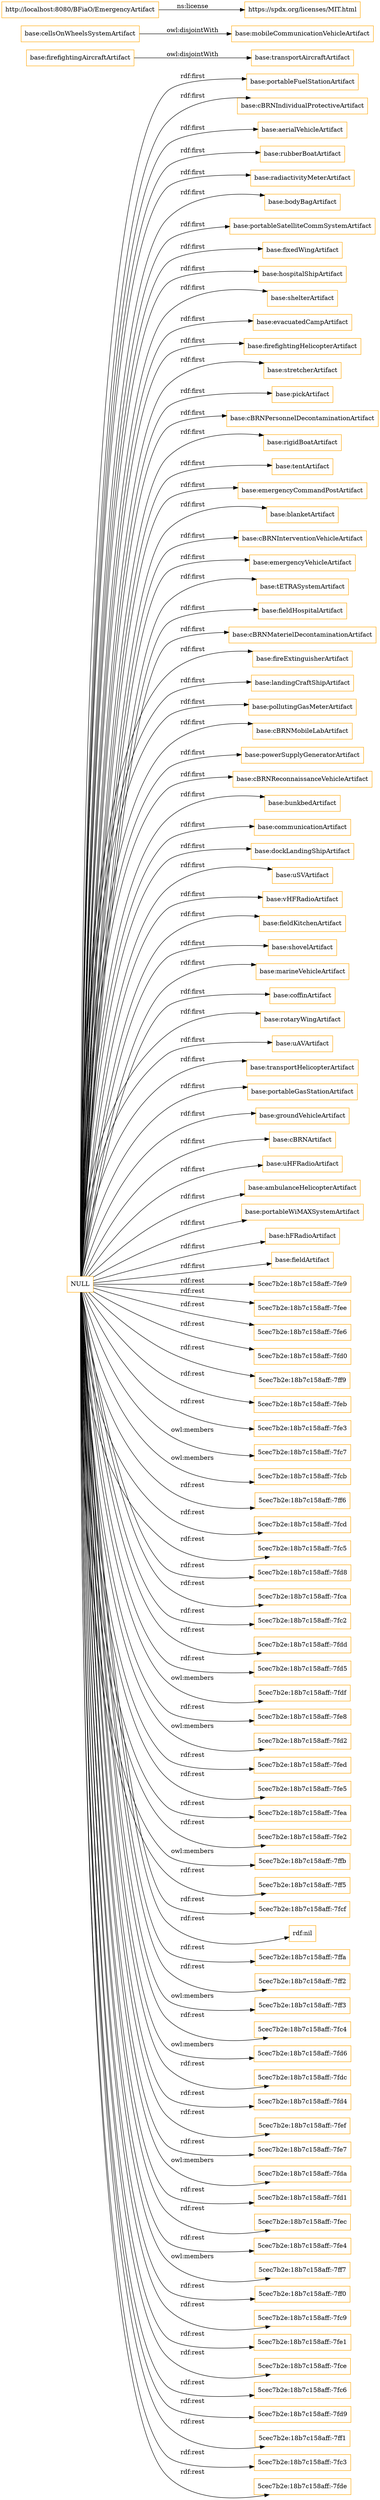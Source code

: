 digraph ar2dtool_diagram { 
rankdir=LR;
size="1501"
node [shape = rectangle, color="orange"]; "base:portableFuelStationArtifact" "base:cBRNIndividualProtectiveArtifact" "base:aerialVehicleArtifact" "base:rubberBoatArtifact" "base:radiactivityMeterArtifact" "base:bodyBagArtifact" "base:portableSatelliteCommSystemArtifact" "base:fixedWingArtifact" "base:hospitalShipArtifact" "base:shelterArtifact" "base:evacuatedCampArtifact" "base:firefightingHelicopterArtifact" "base:firefightingAircraftArtifact" "base:stretcherArtifact" "base:pickArtifact" "base:cBRNPersonnelDecontaminationArtifact" "base:transportAircraftArtifact" "base:rigidBoatArtifact" "base:tentArtifact" "base:emergencyCommandPostArtifact" "base:blanketArtifact" "base:cBRNInterventionVehicleArtifact" "base:emergencyVehicleArtifact" "base:tETRASystemArtifact" "base:fieldHospitalArtifact" "base:cBRNMaterielDecontaminationArtifact" "base:fireExtinguisherArtifact" "base:landingCraftShipArtifact" "base:pollutingGasMeterArtifact" "base:cBRNMobileLabArtifact" "base:powerSupplyGeneratorArtifact" "base:cBRNReconnaissanceVehicleArtifact" "base:bunkbedArtifact" "base:communicationArtifact" "base:dockLandingShipArtifact" "base:uSVArtifact" "base:vHFRadioArtifact" "base:fieldKitchenArtifact" "base:shovelArtifact" "base:marineVehicleArtifact" "base:coffinArtifact" "base:rotaryWingArtifact" "base:uAVArtifact" "base:transportHelicopterArtifact" "base:mobileCommunicationVehicleArtifact" "base:portableGasStationArtifact" "base:groundVehicleArtifact" "base:cBRNArtifact" "base:cellsOnWheelsSystemArtifact" "base:uHFRadioArtifact" "base:ambulanceHelicopterArtifact" "base:portableWiMAXSystemArtifact" "base:hFRadioArtifact" "base:fieldArtifact" ; /*classes style*/
	"base:firefightingAircraftArtifact" -> "base:transportAircraftArtifact" [ label = "owl:disjointWith" ];
	"NULL" -> "5cec7b2e:18b7c158aff:-7fe9" [ label = "rdf:rest" ];
	"NULL" -> "5cec7b2e:18b7c158aff:-7fee" [ label = "rdf:rest" ];
	"NULL" -> "5cec7b2e:18b7c158aff:-7fe6" [ label = "rdf:rest" ];
	"NULL" -> "base:tETRASystemArtifact" [ label = "rdf:first" ];
	"NULL" -> "5cec7b2e:18b7c158aff:-7fd0" [ label = "rdf:rest" ];
	"NULL" -> "base:rigidBoatArtifact" [ label = "rdf:first" ];
	"NULL" -> "base:cBRNPersonnelDecontaminationArtifact" [ label = "rdf:first" ];
	"NULL" -> "base:hFRadioArtifact" [ label = "rdf:first" ];
	"NULL" -> "base:coffinArtifact" [ label = "rdf:first" ];
	"NULL" -> "5cec7b2e:18b7c158aff:-7ff9" [ label = "rdf:rest" ];
	"NULL" -> "5cec7b2e:18b7c158aff:-7feb" [ label = "rdf:rest" ];
	"NULL" -> "base:fieldArtifact" [ label = "rdf:first" ];
	"NULL" -> "5cec7b2e:18b7c158aff:-7fe3" [ label = "rdf:rest" ];
	"NULL" -> "base:ambulanceHelicopterArtifact" [ label = "rdf:first" ];
	"NULL" -> "5cec7b2e:18b7c158aff:-7fc7" [ label = "owl:members" ];
	"NULL" -> "base:dockLandingShipArtifact" [ label = "rdf:first" ];
	"NULL" -> "base:uSVArtifact" [ label = "rdf:first" ];
	"NULL" -> "5cec7b2e:18b7c158aff:-7fcb" [ label = "owl:members" ];
	"NULL" -> "5cec7b2e:18b7c158aff:-7ff6" [ label = "rdf:rest" ];
	"NULL" -> "base:vHFRadioArtifact" [ label = "rdf:first" ];
	"NULL" -> "base:portableSatelliteCommSystemArtifact" [ label = "rdf:first" ];
	"NULL" -> "base:shovelArtifact" [ label = "rdf:first" ];
	"NULL" -> "5cec7b2e:18b7c158aff:-7fcd" [ label = "rdf:rest" ];
	"NULL" -> "base:groundVehicleArtifact" [ label = "rdf:first" ];
	"NULL" -> "5cec7b2e:18b7c158aff:-7fc5" [ label = "rdf:rest" ];
	"NULL" -> "base:cBRNMaterielDecontaminationArtifact" [ label = "rdf:first" ];
	"NULL" -> "base:fixedWingArtifact" [ label = "rdf:first" ];
	"NULL" -> "base:uHFRadioArtifact" [ label = "rdf:first" ];
	"NULL" -> "5cec7b2e:18b7c158aff:-7fd8" [ label = "rdf:rest" ];
	"NULL" -> "5cec7b2e:18b7c158aff:-7fca" [ label = "rdf:rest" ];
	"NULL" -> "5cec7b2e:18b7c158aff:-7fc2" [ label = "rdf:rest" ];
	"NULL" -> "base:bunkbedArtifact" [ label = "rdf:first" ];
	"NULL" -> "5cec7b2e:18b7c158aff:-7fdd" [ label = "rdf:rest" ];
	"NULL" -> "base:evacuatedCampArtifact" [ label = "rdf:first" ];
	"NULL" -> "base:fireExtinguisherArtifact" [ label = "rdf:first" ];
	"NULL" -> "5cec7b2e:18b7c158aff:-7fd5" [ label = "rdf:rest" ];
	"NULL" -> "base:powerSupplyGeneratorArtifact" [ label = "rdf:first" ];
	"NULL" -> "5cec7b2e:18b7c158aff:-7fdf" [ label = "owl:members" ];
	"NULL" -> "5cec7b2e:18b7c158aff:-7fe8" [ label = "rdf:rest" ];
	"NULL" -> "base:hospitalShipArtifact" [ label = "rdf:first" ];
	"NULL" -> "5cec7b2e:18b7c158aff:-7fd2" [ label = "owl:members" ];
	"NULL" -> "5cec7b2e:18b7c158aff:-7fed" [ label = "rdf:rest" ];
	"NULL" -> "base:cBRNInterventionVehicleArtifact" [ label = "rdf:first" ];
	"NULL" -> "5cec7b2e:18b7c158aff:-7fe5" [ label = "rdf:rest" ];
	"NULL" -> "base:rubberBoatArtifact" [ label = "rdf:first" ];
	"NULL" -> "base:cBRNReconnaissanceVehicleArtifact" [ label = "rdf:first" ];
	"NULL" -> "5cec7b2e:18b7c158aff:-7fea" [ label = "rdf:rest" ];
	"NULL" -> "5cec7b2e:18b7c158aff:-7fe2" [ label = "rdf:rest" ];
	"NULL" -> "base:radiactivityMeterArtifact" [ label = "rdf:first" ];
	"NULL" -> "base:portableWiMAXSystemArtifact" [ label = "rdf:first" ];
	"NULL" -> "5cec7b2e:18b7c158aff:-7ffb" [ label = "owl:members" ];
	"NULL" -> "5cec7b2e:18b7c158aff:-7ff5" [ label = "rdf:rest" ];
	"NULL" -> "5cec7b2e:18b7c158aff:-7fcf" [ label = "rdf:rest" ];
	"NULL" -> "base:portableGasStationArtifact" [ label = "rdf:first" ];
	"NULL" -> "rdf:nil" [ label = "rdf:rest" ];
	"NULL" -> "base:aerialVehicleArtifact" [ label = "rdf:first" ];
	"NULL" -> "base:tentArtifact" [ label = "rdf:first" ];
	"NULL" -> "base:portableFuelStationArtifact" [ label = "rdf:first" ];
	"NULL" -> "5cec7b2e:18b7c158aff:-7ffa" [ label = "rdf:rest" ];
	"NULL" -> "5cec7b2e:18b7c158aff:-7ff2" [ label = "rdf:rest" ];
	"NULL" -> "5cec7b2e:18b7c158aff:-7ff3" [ label = "owl:members" ];
	"NULL" -> "5cec7b2e:18b7c158aff:-7fc4" [ label = "rdf:rest" ];
	"NULL" -> "base:blanketArtifact" [ label = "rdf:first" ];
	"NULL" -> "base:bodyBagArtifact" [ label = "rdf:first" ];
	"NULL" -> "5cec7b2e:18b7c158aff:-7fd6" [ label = "owl:members" ];
	"NULL" -> "5cec7b2e:18b7c158aff:-7fdc" [ label = "rdf:rest" ];
	"NULL" -> "base:fieldHospitalArtifact" [ label = "rdf:first" ];
	"NULL" -> "base:shelterArtifact" [ label = "rdf:first" ];
	"NULL" -> "base:transportHelicopterArtifact" [ label = "rdf:first" ];
	"NULL" -> "5cec7b2e:18b7c158aff:-7fd4" [ label = "rdf:rest" ];
	"NULL" -> "base:cBRNArtifact" [ label = "rdf:first" ];
	"NULL" -> "5cec7b2e:18b7c158aff:-7fef" [ label = "rdf:rest" ];
	"NULL" -> "base:marineVehicleArtifact" [ label = "rdf:first" ];
	"NULL" -> "5cec7b2e:18b7c158aff:-7fe7" [ label = "rdf:rest" ];
	"NULL" -> "base:stretcherArtifact" [ label = "rdf:first" ];
	"NULL" -> "5cec7b2e:18b7c158aff:-7fda" [ label = "owl:members" ];
	"NULL" -> "5cec7b2e:18b7c158aff:-7fd1" [ label = "rdf:rest" ];
	"NULL" -> "base:landingCraftShipArtifact" [ label = "rdf:first" ];
	"NULL" -> "base:pollutingGasMeterArtifact" [ label = "rdf:first" ];
	"NULL" -> "base:pickArtifact" [ label = "rdf:first" ];
	"NULL" -> "5cec7b2e:18b7c158aff:-7fec" [ label = "rdf:rest" ];
	"NULL" -> "5cec7b2e:18b7c158aff:-7fe4" [ label = "rdf:rest" ];
	"NULL" -> "5cec7b2e:18b7c158aff:-7ff7" [ label = "owl:members" ];
	"NULL" -> "base:firefightingHelicopterArtifact" [ label = "rdf:first" ];
	"NULL" -> "5cec7b2e:18b7c158aff:-7ff0" [ label = "rdf:rest" ];
	"NULL" -> "5cec7b2e:18b7c158aff:-7fc9" [ label = "rdf:rest" ];
	"NULL" -> "5cec7b2e:18b7c158aff:-7fe1" [ label = "rdf:rest" ];
	"NULL" -> "base:uAVArtifact" [ label = "rdf:first" ];
	"NULL" -> "base:communicationArtifact" [ label = "rdf:first" ];
	"NULL" -> "5cec7b2e:18b7c158aff:-7fce" [ label = "rdf:rest" ];
	"NULL" -> "5cec7b2e:18b7c158aff:-7fc6" [ label = "rdf:rest" ];
	"NULL" -> "base:cBRNMobileLabArtifact" [ label = "rdf:first" ];
	"NULL" -> "base:fieldKitchenArtifact" [ label = "rdf:first" ];
	"NULL" -> "5cec7b2e:18b7c158aff:-7fd9" [ label = "rdf:rest" ];
	"NULL" -> "5cec7b2e:18b7c158aff:-7ff1" [ label = "rdf:rest" ];
	"NULL" -> "5cec7b2e:18b7c158aff:-7fc3" [ label = "rdf:rest" ];
	"NULL" -> "base:rotaryWingArtifact" [ label = "rdf:first" ];
	"NULL" -> "5cec7b2e:18b7c158aff:-7fde" [ label = "rdf:rest" ];
	"NULL" -> "base:emergencyVehicleArtifact" [ label = "rdf:first" ];
	"NULL" -> "base:cBRNIndividualProtectiveArtifact" [ label = "rdf:first" ];
	"NULL" -> "base:emergencyCommandPostArtifact" [ label = "rdf:first" ];
	"base:cellsOnWheelsSystemArtifact" -> "base:mobileCommunicationVehicleArtifact" [ label = "owl:disjointWith" ];
	"http://localhost:8080/BFiaO/EmergencyArtifact" -> "https://spdx.org/licenses/MIT.html" [ label = "ns:license" ];

}
